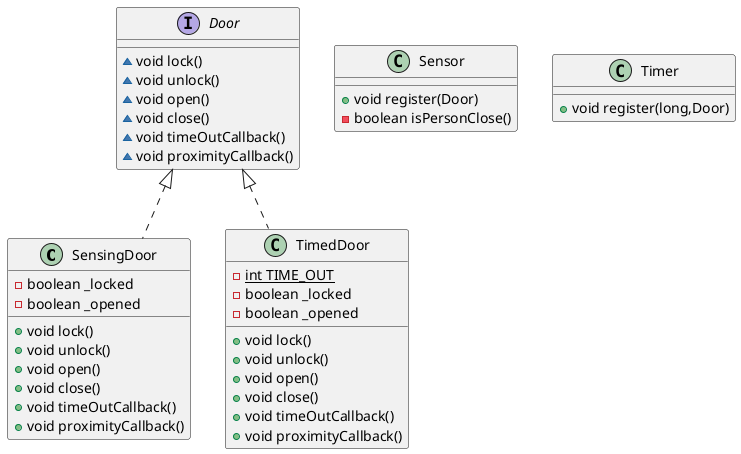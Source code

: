 @startuml
class SensingDoor {
- boolean _locked
- boolean _opened
+ void lock()
+ void unlock()
+ void open()
+ void close()
+ void timeOutCallback()
+ void proximityCallback()
}
class Sensor {
+ void register(Door)
- boolean isPersonClose()
}
class TimedDoor {
- {static} int TIME_OUT
- boolean _locked
- boolean _opened
+ void lock()
+ void unlock()
+ void open()
+ void close()
+ void timeOutCallback()
+ void proximityCallback()
}
interface Door {
~ void lock()
~ void unlock()
~ void open()
~ void close()
~ void timeOutCallback()
~ void proximityCallback()
}
class Timer {
+ void register(long,Door)
}


Door <|.. SensingDoor
Door <|.. TimedDoor
@enduml